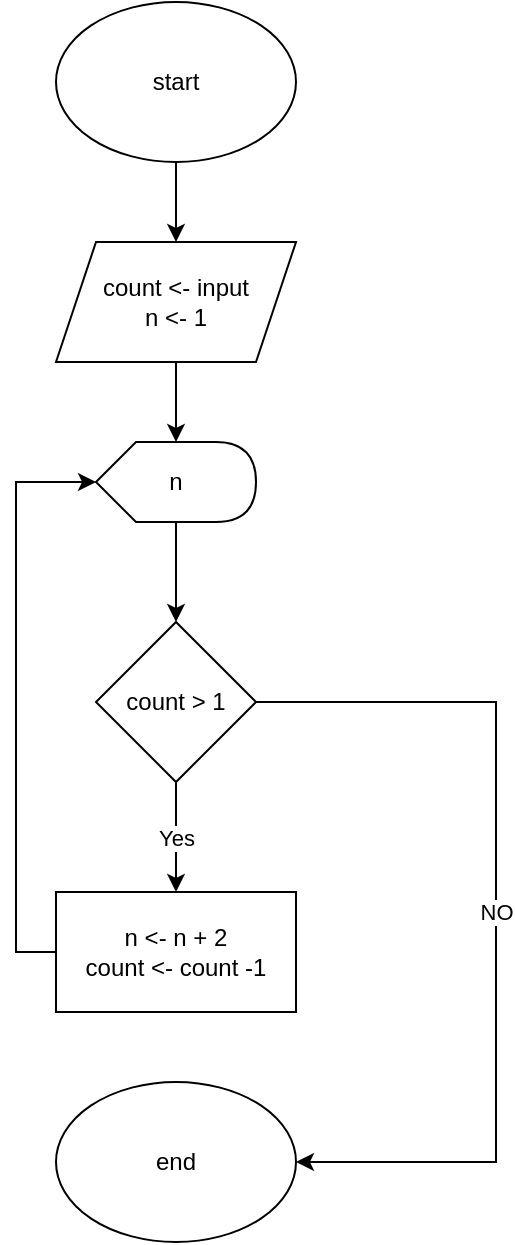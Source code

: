 <mxfile version="15.2.7" type="device"><diagram id="GWzWhqeGeKy3w2S8dHh7" name="Page-1"><mxGraphModel dx="1264" dy="592" grid="1" gridSize="10" guides="1" tooltips="1" connect="1" arrows="1" fold="1" page="1" pageScale="1" pageWidth="827" pageHeight="1169" math="0" shadow="0"><root><mxCell id="0"/><mxCell id="1" parent="0"/><mxCell id="_Slg5KZCiLoYECJ_Dc9e-4" value="" style="edgeStyle=orthogonalEdgeStyle;rounded=0;orthogonalLoop=1;jettySize=auto;html=1;" parent="1" source="_Slg5KZCiLoYECJ_Dc9e-1" target="_Slg5KZCiLoYECJ_Dc9e-3" edge="1"><mxGeometry relative="1" as="geometry"/></mxCell><mxCell id="_Slg5KZCiLoYECJ_Dc9e-1" value="start&lt;span style=&quot;color: rgba(0 , 0 , 0 , 0) ; font-family: monospace ; font-size: 0px&quot;&gt;%3CmxGraphModel%3E%3Croot%3E%3CmxCell%20id%3D%220%22%2F%3E%3CmxCell%20id%3D%221%22%20parent%3D%220%22%2F%3E%3CmxCell%20id%3D%222%22%20value%3D%22%22%20style%3D%22ellipse%3BwhiteSpace%3Dwrap%3Bhtml%3D1%3B%22%20vertex%3D%221%22%20parent%3D%221%22%3E%3CmxGeometry%20x%3D%22170%22%20y%3D%22350%22%20width%3D%22120%22%20height%3D%2280%22%20as%3D%22geometry%22%2F%3E%3C%2FmxCell%3E%3C%2Froot%3E%3C%2FmxGraphModel%3E&lt;/span&gt;" style="ellipse;whiteSpace=wrap;html=1;" parent="1" vertex="1"><mxGeometry x="180" y="80" width="120" height="80" as="geometry"/></mxCell><mxCell id="_Slg5KZCiLoYECJ_Dc9e-2" value="end" style="ellipse;whiteSpace=wrap;html=1;" parent="1" vertex="1"><mxGeometry x="180" y="620" width="120" height="80" as="geometry"/></mxCell><mxCell id="_Slg5KZCiLoYECJ_Dc9e-21" value="" style="edgeStyle=orthogonalEdgeStyle;rounded=0;orthogonalLoop=1;jettySize=auto;html=1;" parent="1" source="_Slg5KZCiLoYECJ_Dc9e-3" target="_Slg5KZCiLoYECJ_Dc9e-20" edge="1"><mxGeometry relative="1" as="geometry"/></mxCell><mxCell id="_Slg5KZCiLoYECJ_Dc9e-3" value="count &amp;lt;- input&lt;br&gt;n &amp;lt;- 1" style="shape=parallelogram;perimeter=parallelogramPerimeter;whiteSpace=wrap;html=1;fixedSize=1;" parent="1" vertex="1"><mxGeometry x="180" y="200" width="120" height="60" as="geometry"/></mxCell><mxCell id="_Slg5KZCiLoYECJ_Dc9e-9" value="NO" style="edgeStyle=orthogonalEdgeStyle;rounded=0;orthogonalLoop=1;jettySize=auto;html=1;entryX=1;entryY=0.5;entryDx=0;entryDy=0;exitX=1;exitY=0.5;exitDx=0;exitDy=0;" parent="1" source="_Slg5KZCiLoYECJ_Dc9e-6" target="_Slg5KZCiLoYECJ_Dc9e-2" edge="1"><mxGeometry relative="1" as="geometry"><mxPoint x="330" y="1000" as="targetPoint"/><Array as="points"><mxPoint x="400" y="430"/><mxPoint x="400" y="660"/></Array></mxGeometry></mxCell><mxCell id="_Slg5KZCiLoYECJ_Dc9e-12" value="Yes" style="edgeStyle=orthogonalEdgeStyle;rounded=0;orthogonalLoop=1;jettySize=auto;html=1;" parent="1" source="_Slg5KZCiLoYECJ_Dc9e-6" target="_Slg5KZCiLoYECJ_Dc9e-11" edge="1"><mxGeometry relative="1" as="geometry"/></mxCell><mxCell id="_Slg5KZCiLoYECJ_Dc9e-6" value="count &amp;gt; 1" style="rhombus;whiteSpace=wrap;html=1;" parent="1" vertex="1"><mxGeometry x="200" y="390" width="80" height="80" as="geometry"/></mxCell><mxCell id="_Slg5KZCiLoYECJ_Dc9e-25" style="edgeStyle=orthogonalEdgeStyle;rounded=0;orthogonalLoop=1;jettySize=auto;html=1;entryX=0;entryY=0.5;entryDx=0;entryDy=0;entryPerimeter=0;" parent="1" source="_Slg5KZCiLoYECJ_Dc9e-11" target="_Slg5KZCiLoYECJ_Dc9e-20" edge="1"><mxGeometry relative="1" as="geometry"><Array as="points"><mxPoint x="160" y="555"/><mxPoint x="160" y="320"/></Array></mxGeometry></mxCell><mxCell id="_Slg5KZCiLoYECJ_Dc9e-11" value="n &amp;lt;- n + 2&lt;br&gt;count &amp;lt;- count -1" style="whiteSpace=wrap;html=1;" parent="1" vertex="1"><mxGeometry x="180" y="525" width="120" height="60" as="geometry"/></mxCell><mxCell id="_Slg5KZCiLoYECJ_Dc9e-22" value="" style="edgeStyle=orthogonalEdgeStyle;rounded=0;orthogonalLoop=1;jettySize=auto;html=1;" parent="1" source="_Slg5KZCiLoYECJ_Dc9e-20" target="_Slg5KZCiLoYECJ_Dc9e-6" edge="1"><mxGeometry relative="1" as="geometry"/></mxCell><mxCell id="_Slg5KZCiLoYECJ_Dc9e-20" value="n" style="shape=display;whiteSpace=wrap;html=1;" parent="1" vertex="1"><mxGeometry x="200" y="300" width="80" height="40" as="geometry"/></mxCell></root></mxGraphModel></diagram></mxfile>
